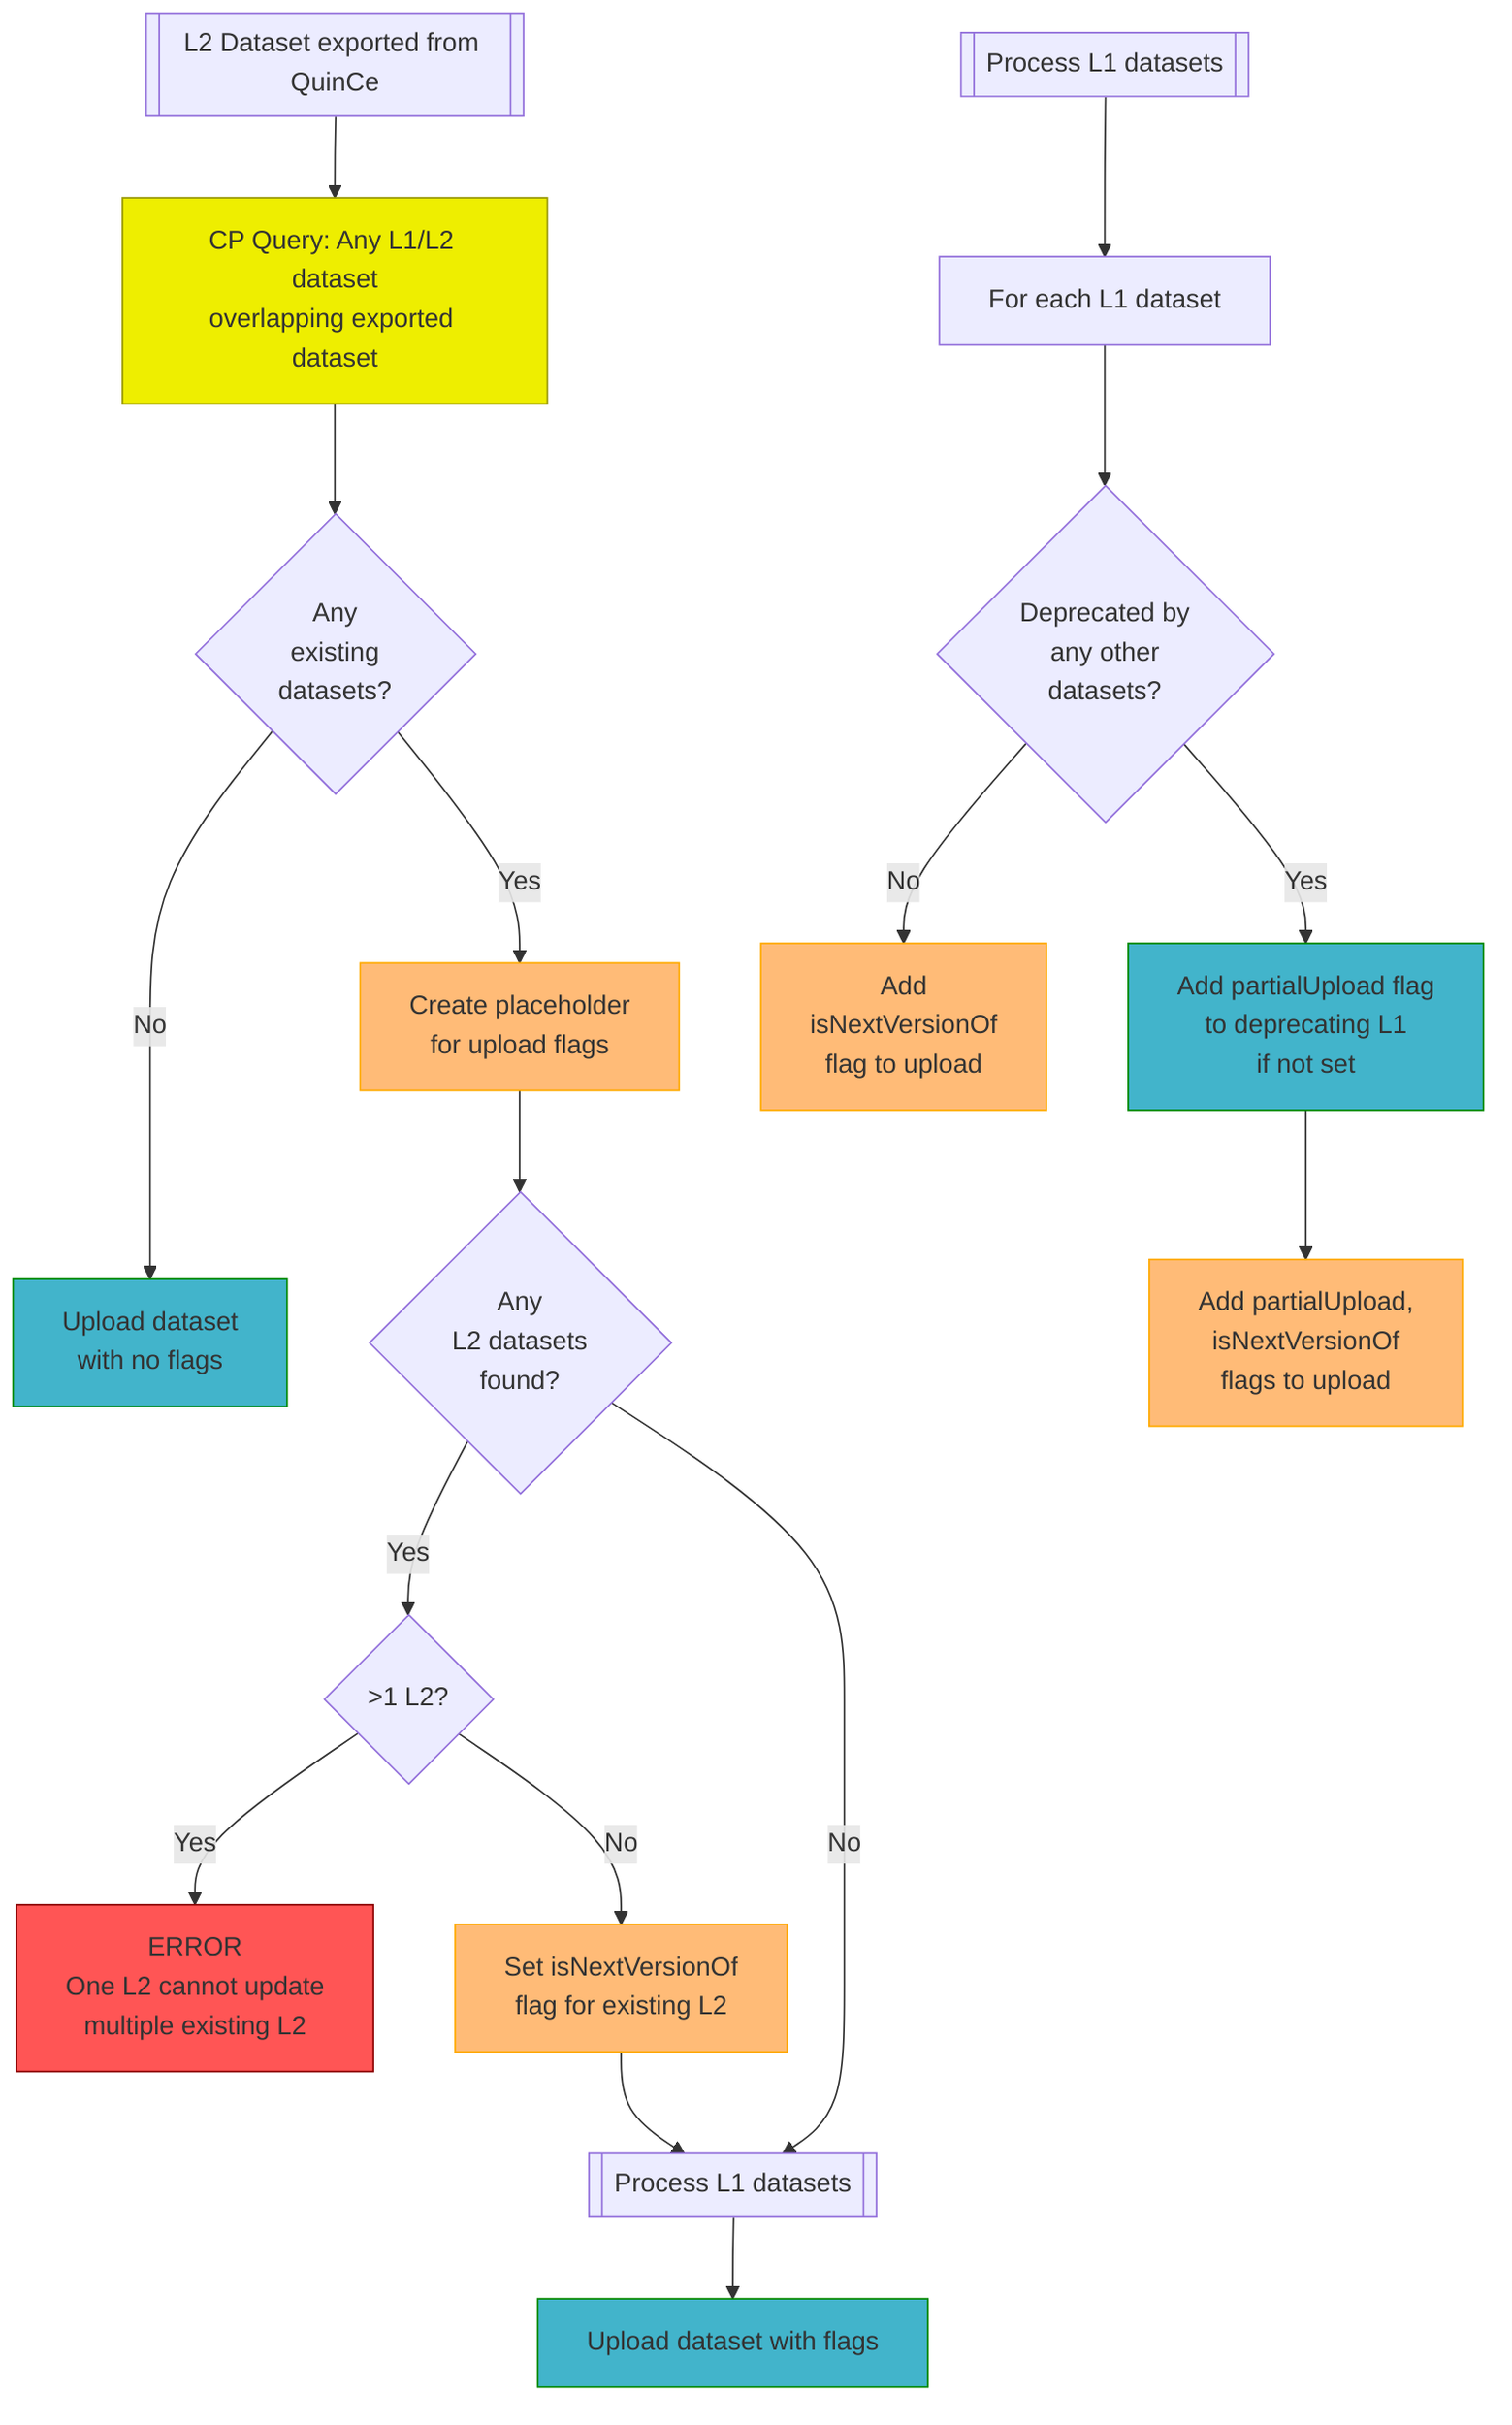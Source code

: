 flowchart TD
  exported[[L2 Dataset exported from QuinCe]]
  q_existing[CP Query: Any L1/L2 dataset<br>overlapping exported dataset]:::query
  any_existing{Any<br>existing<br>datasets?}

  any_l2{Any<br>L2 datasets<br>found?}

  multi_l2{>1 L2?}
  err_multi_l2[ERROR<br>One L2 cannot update<br>multiple existing L2]:::error

  l2_next_l2[Set isNextVersionOf<br>flag for existing L2]:::flags

  l2_placeholder[Create placeholder<br>for upload flags]:::flags


  upload_l2_no_flags[Upload dataset<br>with no flags]:::upload
  upload_l2[Upload dataset with flags]:::upload

  process_l1_target[[Process L1 datasets]]
  process_l1_start[[Process L1 datasets]]

  l1_loop[For each L1 dataset]
  other_deprecate{Deprecated by<br>any other<br>datasets?}

  set_l2_full[Add<br>isNextVersionOf<br>flag to upload]:::flags

  set_l1_partial[Add partialUpload flag<br>to deprecating L1<br>if not set]:::upload
  set_l2_partial[Add partialUpload,<br>isNextVersionOf<br>flags to upload]:::flags

  exported-->q_existing
  q_existing-->any_existing

  any_existing--->|No|upload_l2_no_flags

  any_existing-->|Yes|l2_placeholder
  l2_placeholder-->any_l2

  any_l2-->|Yes|multi_l2

  multi_l2-->|Yes|err_multi_l2
  multi_l2-->|No|l2_next_l2

  l2_next_l2-->process_l1_target

  any_l2-->|No|process_l1_target

  process_l1_target-->upload_l2

  process_l1_start-->l1_loop
  l1_loop-->other_deprecate
  other_deprecate-->|No|set_l2_full

  other_deprecate-->|Yes|set_l1_partial
  set_l1_partial-->set_l2_partial

  classDef upload fill:#42b4cb,stroke:#080
  classDef error fill:#f55,stroke:#800
  classDef query fill:#ee0,stroke:#990
  classDef flags fill:#fb7,stroke:#fa0
